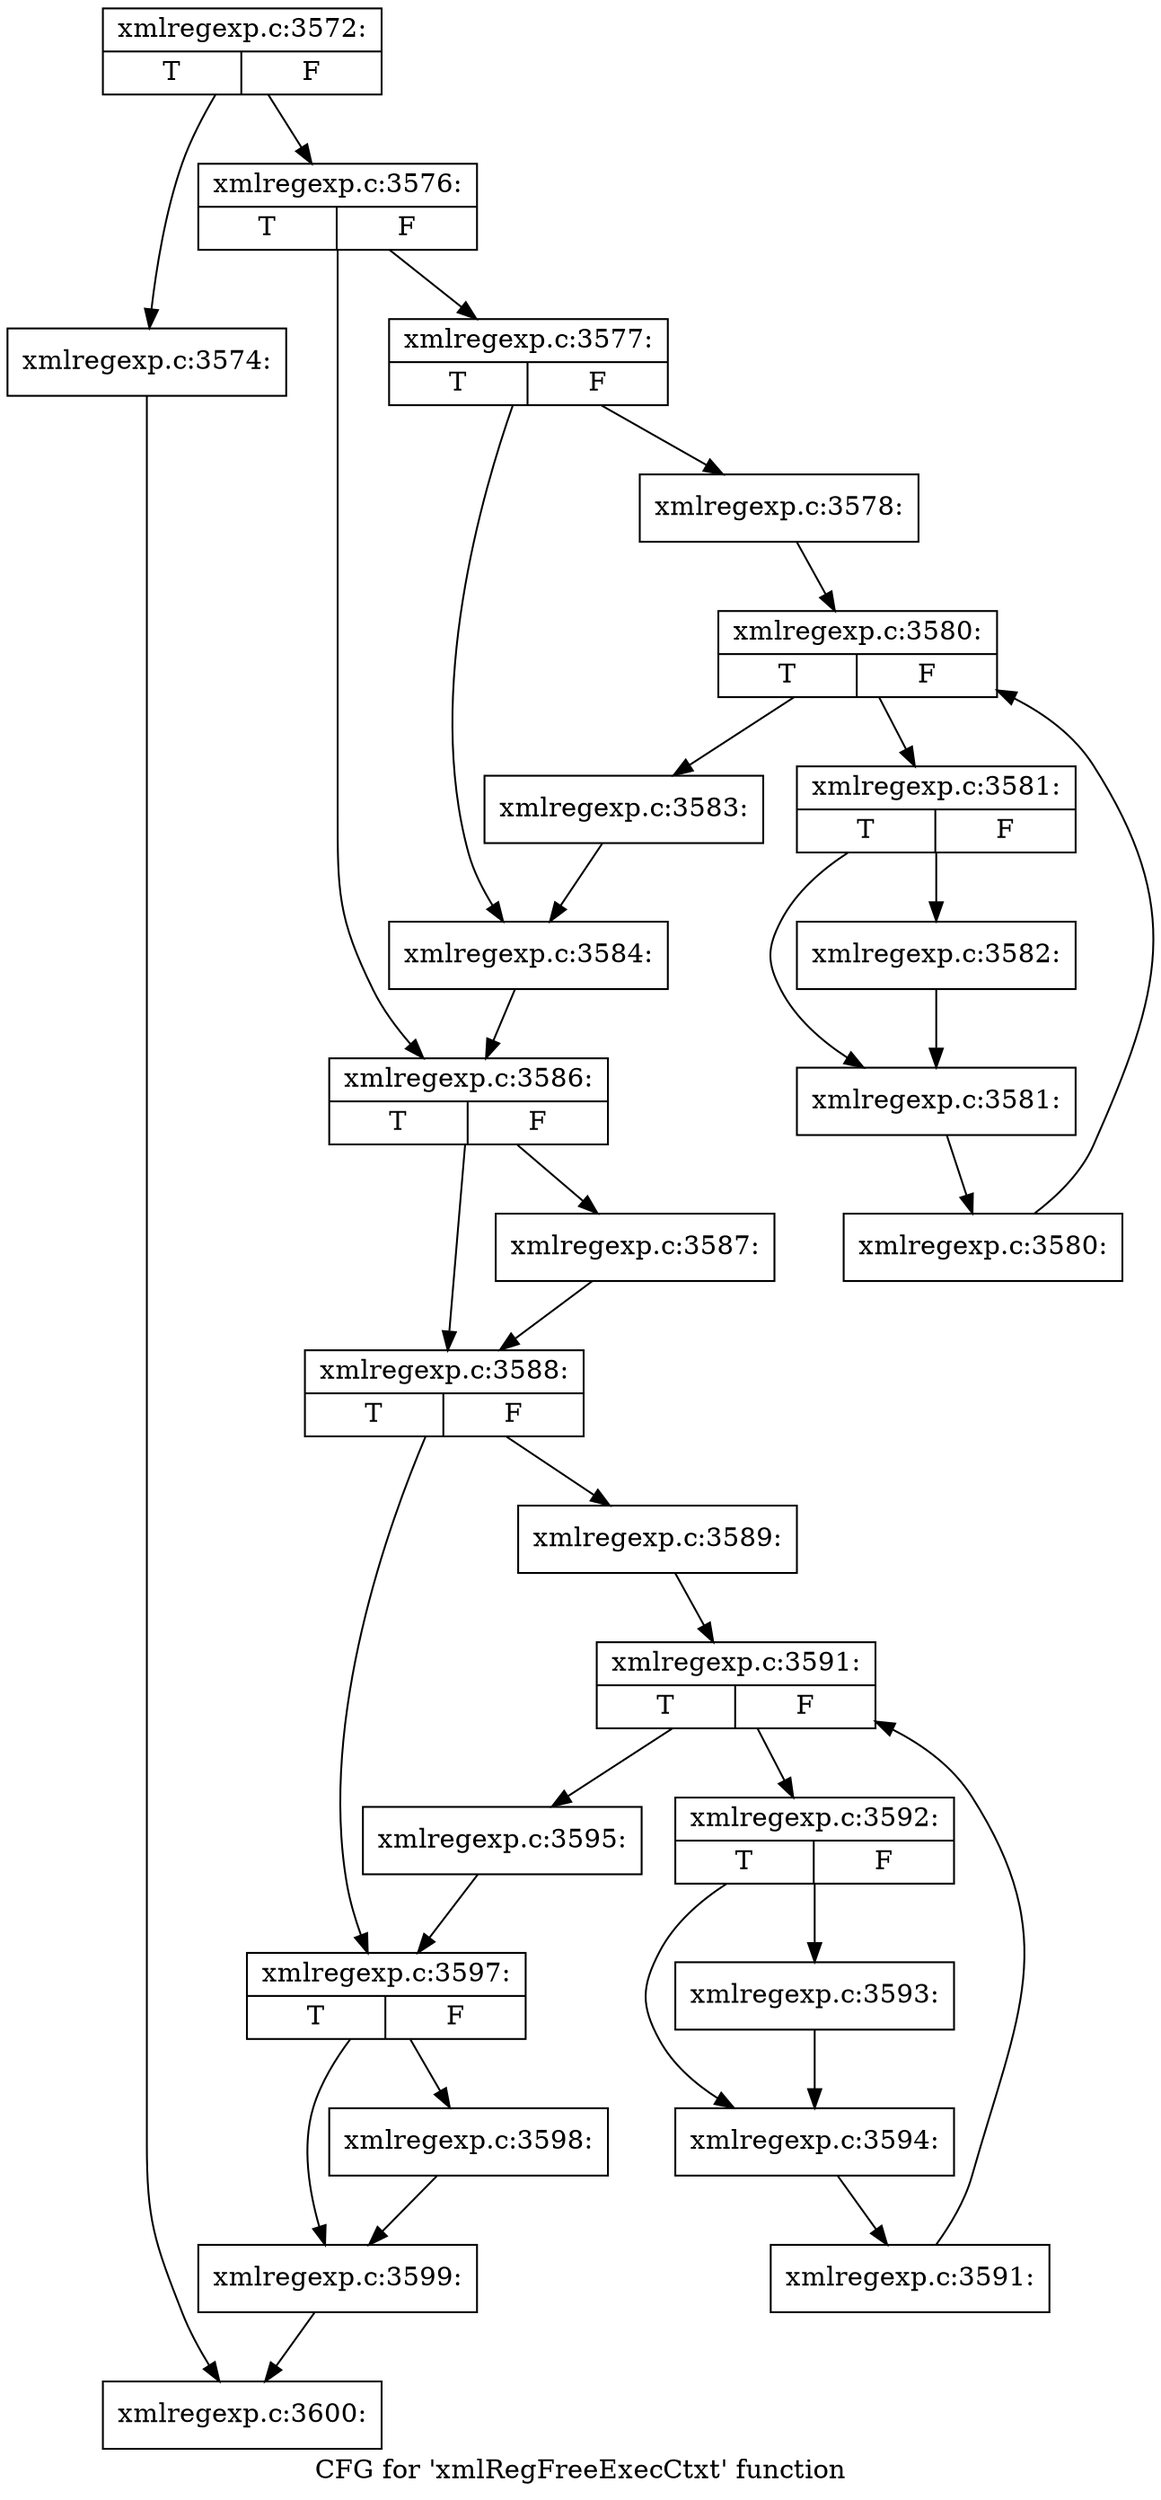 digraph "CFG for 'xmlRegFreeExecCtxt' function" {
	label="CFG for 'xmlRegFreeExecCtxt' function";

	Node0x563d9d4fb7c0 [shape=record,label="{xmlregexp.c:3572:|{<s0>T|<s1>F}}"];
	Node0x563d9d4fb7c0 -> Node0x563d9d500590;
	Node0x563d9d4fb7c0 -> Node0x563d9d5005e0;
	Node0x563d9d500590 [shape=record,label="{xmlregexp.c:3574:}"];
	Node0x563d9d500590 -> Node0x563d9d4ffc60;
	Node0x563d9d5005e0 [shape=record,label="{xmlregexp.c:3576:|{<s0>T|<s1>F}}"];
	Node0x563d9d5005e0 -> Node0x563d9d4e94b0;
	Node0x563d9d5005e0 -> Node0x563d9d500a20;
	Node0x563d9d4e94b0 [shape=record,label="{xmlregexp.c:3577:|{<s0>T|<s1>F}}"];
	Node0x563d9d4e94b0 -> Node0x563d9d500e70;
	Node0x563d9d4e94b0 -> Node0x563d9d500ec0;
	Node0x563d9d500e70 [shape=record,label="{xmlregexp.c:3578:}"];
	Node0x563d9d500e70 -> Node0x563d9d501640;
	Node0x563d9d501640 [shape=record,label="{xmlregexp.c:3580:|{<s0>T|<s1>F}}"];
	Node0x563d9d501640 -> Node0x563d9d5018c0;
	Node0x563d9d501640 -> Node0x563d9d5014a0;
	Node0x563d9d5018c0 [shape=record,label="{xmlregexp.c:3581:|{<s0>T|<s1>F}}"];
	Node0x563d9d5018c0 -> Node0x563d9d501c80;
	Node0x563d9d5018c0 -> Node0x563d9d501cd0;
	Node0x563d9d501c80 [shape=record,label="{xmlregexp.c:3582:}"];
	Node0x563d9d501c80 -> Node0x563d9d501cd0;
	Node0x563d9d501cd0 [shape=record,label="{xmlregexp.c:3581:}"];
	Node0x563d9d501cd0 -> Node0x563d9d501830;
	Node0x563d9d501830 [shape=record,label="{xmlregexp.c:3580:}"];
	Node0x563d9d501830 -> Node0x563d9d501640;
	Node0x563d9d5014a0 [shape=record,label="{xmlregexp.c:3583:}"];
	Node0x563d9d5014a0 -> Node0x563d9d500ec0;
	Node0x563d9d500ec0 [shape=record,label="{xmlregexp.c:3584:}"];
	Node0x563d9d500ec0 -> Node0x563d9d500a20;
	Node0x563d9d500a20 [shape=record,label="{xmlregexp.c:3586:|{<s0>T|<s1>F}}"];
	Node0x563d9d500a20 -> Node0x563d9d504c90;
	Node0x563d9d500a20 -> Node0x563d9d504ce0;
	Node0x563d9d504c90 [shape=record,label="{xmlregexp.c:3587:}"];
	Node0x563d9d504c90 -> Node0x563d9d504ce0;
	Node0x563d9d504ce0 [shape=record,label="{xmlregexp.c:3588:|{<s0>T|<s1>F}}"];
	Node0x563d9d504ce0 -> Node0x563d9d5054d0;
	Node0x563d9d504ce0 -> Node0x563d9d505520;
	Node0x563d9d5054d0 [shape=record,label="{xmlregexp.c:3589:}"];
	Node0x563d9d5054d0 -> Node0x563d9d505da0;
	Node0x563d9d505da0 [shape=record,label="{xmlregexp.c:3591:|{<s0>T|<s1>F}}"];
	Node0x563d9d505da0 -> Node0x563d9d506020;
	Node0x563d9d505da0 -> Node0x563d9d505c00;
	Node0x563d9d506020 [shape=record,label="{xmlregexp.c:3592:|{<s0>T|<s1>F}}"];
	Node0x563d9d506020 -> Node0x563d9d5064f0;
	Node0x563d9d506020 -> Node0x563d9d506540;
	Node0x563d9d5064f0 [shape=record,label="{xmlregexp.c:3593:}"];
	Node0x563d9d5064f0 -> Node0x563d9d506540;
	Node0x563d9d506540 [shape=record,label="{xmlregexp.c:3594:}"];
	Node0x563d9d506540 -> Node0x563d9d505f90;
	Node0x563d9d505f90 [shape=record,label="{xmlregexp.c:3591:}"];
	Node0x563d9d505f90 -> Node0x563d9d505da0;
	Node0x563d9d505c00 [shape=record,label="{xmlregexp.c:3595:}"];
	Node0x563d9d505c00 -> Node0x563d9d505520;
	Node0x563d9d505520 [shape=record,label="{xmlregexp.c:3597:|{<s0>T|<s1>F}}"];
	Node0x563d9d505520 -> Node0x563d9d507890;
	Node0x563d9d505520 -> Node0x563d9d5078e0;
	Node0x563d9d507890 [shape=record,label="{xmlregexp.c:3598:}"];
	Node0x563d9d507890 -> Node0x563d9d5078e0;
	Node0x563d9d5078e0 [shape=record,label="{xmlregexp.c:3599:}"];
	Node0x563d9d5078e0 -> Node0x563d9d4ffc60;
	Node0x563d9d4ffc60 [shape=record,label="{xmlregexp.c:3600:}"];
}
